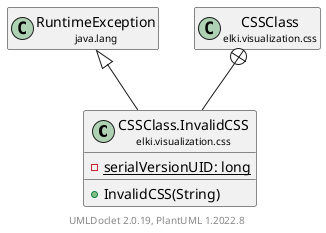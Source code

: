 @startuml
    remove .*\.(Instance|Par|Parameterizer|Factory)$
    set namespaceSeparator none
    hide empty fields
    hide empty methods

    class "<size:14>CSSClass.InvalidCSS\n<size:10>elki.visualization.css" as elki.visualization.css.CSSClass.InvalidCSS [[CSSClass.InvalidCSS.html]] {
        {static} -serialVersionUID: long
        +InvalidCSS(String)
    }

    class "<size:14>RuntimeException\n<size:10>java.lang" as java.lang.RuntimeException
    class "<size:14>CSSClass\n<size:10>elki.visualization.css" as elki.visualization.css.CSSClass [[CSSClass.html]]

    java.lang.RuntimeException <|-- elki.visualization.css.CSSClass.InvalidCSS
    elki.visualization.css.CSSClass +-- elki.visualization.css.CSSClass.InvalidCSS

    center footer UMLDoclet 2.0.19, PlantUML 1.2022.8
@enduml
